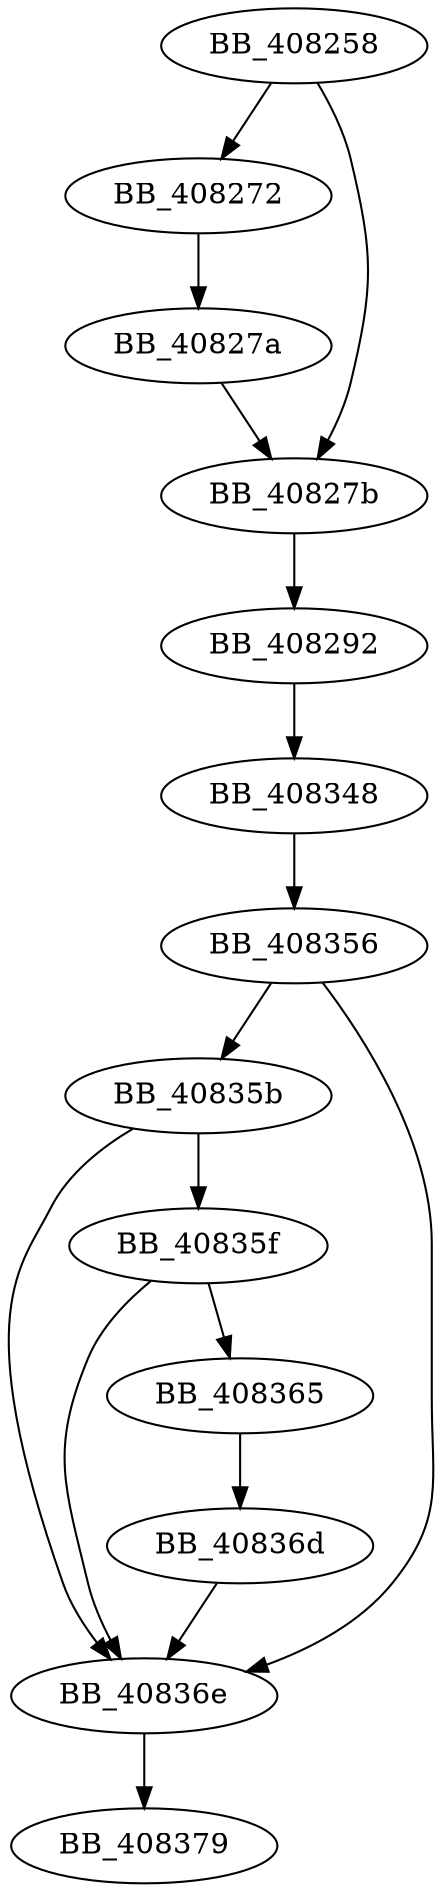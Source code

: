 DiGraph __call_reportfault{
BB_408258->BB_408272
BB_408258->BB_40827b
BB_408272->BB_40827a
BB_40827a->BB_40827b
BB_40827b->BB_408292
BB_408292->BB_408348
BB_408348->BB_408356
BB_408356->BB_40835b
BB_408356->BB_40836e
BB_40835b->BB_40835f
BB_40835b->BB_40836e
BB_40835f->BB_408365
BB_40835f->BB_40836e
BB_408365->BB_40836d
BB_40836d->BB_40836e
BB_40836e->BB_408379
}
